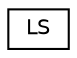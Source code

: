 digraph "Graphical Class Hierarchy"
{
 // INTERACTIVE_SVG=YES
  edge [fontname="Helvetica",fontsize="10",labelfontname="Helvetica",labelfontsize="10"];
  node [fontname="Helvetica",fontsize="10",shape=record];
  rankdir="LR";
  Node0 [label="LS",height=0.2,width=0.4,color="black", fillcolor="white", style="filled",URL="$class_l_s.html"];
}
